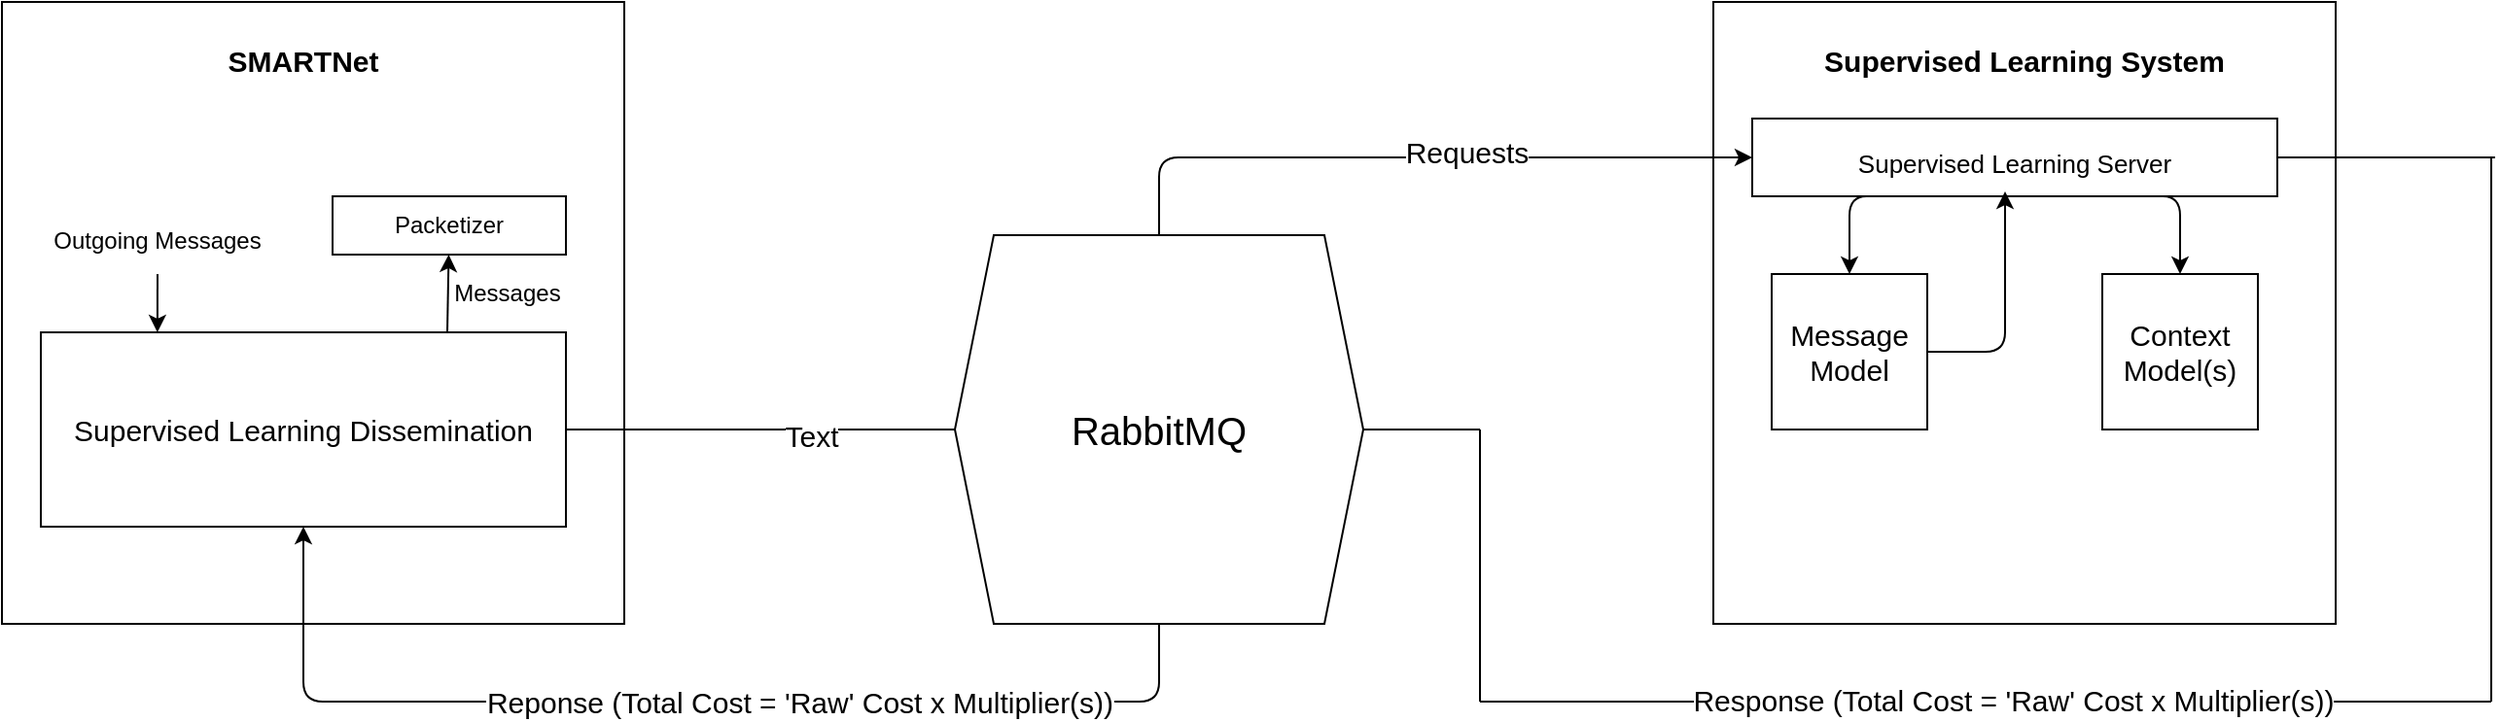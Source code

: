 <mxfile version="14.2.6" type="github">
  <diagram id="ktkZ-i-EnIW7HWW7qE4-" name="Page-1">
    <mxGraphModel dx="1422" dy="916" grid="1" gridSize="10" guides="1" tooltips="1" connect="1" arrows="1" fold="1" page="1" pageScale="1" pageWidth="1654" pageHeight="1169" math="0" shadow="0">
      <root>
        <mxCell id="0" />
        <mxCell id="1" parent="0" />
        <mxCell id="6YndcZjsNWdxnJt-hnvo-1" value="" style="whiteSpace=wrap;html=1;aspect=fixed;" vertex="1" parent="1">
          <mxGeometry x="80" y="80" width="320" height="320" as="geometry" />
        </mxCell>
        <mxCell id="6YndcZjsNWdxnJt-hnvo-2" value="&lt;font style=&quot;font-size: 15px&quot;&gt;SMARTNet&lt;/font&gt;" style="text;html=1;strokeColor=none;fillColor=none;align=center;verticalAlign=middle;whiteSpace=wrap;rounded=0;fontStyle=1" vertex="1" parent="1">
          <mxGeometry x="125" y="80" width="220" height="60" as="geometry" />
        </mxCell>
        <mxCell id="6YndcZjsNWdxnJt-hnvo-3" value="&lt;font style=&quot;font-size: 15px&quot;&gt;Supervised Learning Dissemination&lt;/font&gt;" style="rounded=0;whiteSpace=wrap;html=1;" vertex="1" parent="1">
          <mxGeometry x="100" y="250" width="270" height="100" as="geometry" />
        </mxCell>
        <mxCell id="6YndcZjsNWdxnJt-hnvo-4" value="Packetizer" style="rounded=0;whiteSpace=wrap;html=1;" vertex="1" parent="1">
          <mxGeometry x="250" y="180" width="120" height="30" as="geometry" />
        </mxCell>
        <mxCell id="6YndcZjsNWdxnJt-hnvo-6" value="" style="endArrow=classic;html=1;" edge="1" parent="1" target="6YndcZjsNWdxnJt-hnvo-4">
          <mxGeometry width="50" height="50" relative="1" as="geometry">
            <mxPoint x="309" y="250" as="sourcePoint" />
            <mxPoint x="350" y="220" as="targetPoint" />
          </mxGeometry>
        </mxCell>
        <mxCell id="6YndcZjsNWdxnJt-hnvo-7" value="Messages" style="text;html=1;strokeColor=none;fillColor=none;align=center;verticalAlign=middle;whiteSpace=wrap;rounded=0;" vertex="1" parent="1">
          <mxGeometry x="310" y="220" width="60" height="20" as="geometry" />
        </mxCell>
        <mxCell id="6YndcZjsNWdxnJt-hnvo-9" value="Outgoing Messages" style="text;html=1;strokeColor=none;fillColor=none;align=center;verticalAlign=middle;whiteSpace=wrap;rounded=0;" vertex="1" parent="1">
          <mxGeometry x="100" y="185" width="120" height="35" as="geometry" />
        </mxCell>
        <mxCell id="6YndcZjsNWdxnJt-hnvo-13" value="" style="endArrow=classic;html=1;exitX=0.5;exitY=1;exitDx=0;exitDy=0;entryX=0.222;entryY=0;entryDx=0;entryDy=0;entryPerimeter=0;" edge="1" parent="1" source="6YndcZjsNWdxnJt-hnvo-9" target="6YndcZjsNWdxnJt-hnvo-3">
          <mxGeometry width="50" height="50" relative="1" as="geometry">
            <mxPoint x="150" y="260" as="sourcePoint" />
            <mxPoint x="200" y="210" as="targetPoint" />
          </mxGeometry>
        </mxCell>
        <mxCell id="6YndcZjsNWdxnJt-hnvo-14" value="RabbitMQ" style="shape=hexagon;perimeter=hexagonPerimeter2;whiteSpace=wrap;html=1;fixedSize=1;fontSize=20;" vertex="1" parent="1">
          <mxGeometry x="570" y="200" width="210" height="200" as="geometry" />
        </mxCell>
        <mxCell id="6YndcZjsNWdxnJt-hnvo-15" value="" style="endArrow=none;html=1;fontSize=20;exitX=1;exitY=0.5;exitDx=0;exitDy=0;entryX=0;entryY=0.5;entryDx=0;entryDy=0;" edge="1" parent="1" source="6YndcZjsNWdxnJt-hnvo-3" target="6YndcZjsNWdxnJt-hnvo-14">
          <mxGeometry width="50" height="50" relative="1" as="geometry">
            <mxPoint x="410" y="330" as="sourcePoint" />
            <mxPoint x="570" y="303" as="targetPoint" />
          </mxGeometry>
        </mxCell>
        <mxCell id="6YndcZjsNWdxnJt-hnvo-53" value="Text" style="edgeLabel;html=1;align=center;verticalAlign=middle;resizable=0;points=[];fontSize=15;" vertex="1" connectable="0" parent="6YndcZjsNWdxnJt-hnvo-15">
          <mxGeometry x="0.259" y="-3" relative="1" as="geometry">
            <mxPoint as="offset" />
          </mxGeometry>
        </mxCell>
        <mxCell id="6YndcZjsNWdxnJt-hnvo-18" value="" style="whiteSpace=wrap;html=1;aspect=fixed;fontSize=20;" vertex="1" parent="1">
          <mxGeometry x="960" y="80" width="320" height="320" as="geometry" />
        </mxCell>
        <mxCell id="6YndcZjsNWdxnJt-hnvo-19" value="Supervised Learning System" style="text;html=1;strokeColor=none;fillColor=none;align=center;verticalAlign=middle;whiteSpace=wrap;rounded=0;fontSize=15;fontStyle=1" vertex="1" parent="1">
          <mxGeometry x="990" y="80" width="260" height="60" as="geometry" />
        </mxCell>
        <mxCell id="6YndcZjsNWdxnJt-hnvo-25" value="&lt;font style=&quot;font-size: 13px&quot;&gt;Supervised Learning Server&lt;/font&gt;" style="rounded=0;whiteSpace=wrap;html=1;fontSize=20;" vertex="1" parent="1">
          <mxGeometry x="980" y="140" width="270" height="40" as="geometry" />
        </mxCell>
        <mxCell id="6YndcZjsNWdxnJt-hnvo-27" value="" style="endArrow=none;html=1;fontSize=15;exitX=1;exitY=0.5;exitDx=0;exitDy=0;" edge="1" parent="1" source="6YndcZjsNWdxnJt-hnvo-25">
          <mxGeometry width="50" height="50" relative="1" as="geometry">
            <mxPoint x="720" y="380" as="sourcePoint" />
            <mxPoint x="1362" y="160" as="targetPoint" />
          </mxGeometry>
        </mxCell>
        <mxCell id="6YndcZjsNWdxnJt-hnvo-28" value="" style="endArrow=none;html=1;fontSize=15;" edge="1" parent="1">
          <mxGeometry width="50" height="50" relative="1" as="geometry">
            <mxPoint x="1360" y="440" as="sourcePoint" />
            <mxPoint x="1360" y="160" as="targetPoint" />
          </mxGeometry>
        </mxCell>
        <mxCell id="6YndcZjsNWdxnJt-hnvo-29" value="" style="endArrow=none;html=1;fontSize=15;" edge="1" parent="1">
          <mxGeometry width="50" height="50" relative="1" as="geometry">
            <mxPoint x="840" y="440" as="sourcePoint" />
            <mxPoint x="1360" y="440" as="targetPoint" />
          </mxGeometry>
        </mxCell>
        <mxCell id="6YndcZjsNWdxnJt-hnvo-52" value="Response (Total Cost = &#39;Raw&#39; Cost x Multiplier(s))" style="edgeLabel;html=1;align=center;verticalAlign=middle;resizable=0;points=[];fontSize=15;" vertex="1" connectable="0" parent="6YndcZjsNWdxnJt-hnvo-29">
          <mxGeometry x="0.054" y="1" relative="1" as="geometry">
            <mxPoint as="offset" />
          </mxGeometry>
        </mxCell>
        <mxCell id="6YndcZjsNWdxnJt-hnvo-30" value="" style="endArrow=none;html=1;fontSize=15;" edge="1" parent="1">
          <mxGeometry width="50" height="50" relative="1" as="geometry">
            <mxPoint x="840" y="440" as="sourcePoint" />
            <mxPoint x="840" y="300" as="targetPoint" />
          </mxGeometry>
        </mxCell>
        <mxCell id="6YndcZjsNWdxnJt-hnvo-34" value="" style="endArrow=none;html=1;fontSize=15;exitX=1;exitY=0.5;exitDx=0;exitDy=0;" edge="1" parent="1" source="6YndcZjsNWdxnJt-hnvo-14">
          <mxGeometry width="50" height="50" relative="1" as="geometry">
            <mxPoint x="780" y="320" as="sourcePoint" />
            <mxPoint x="840" y="300" as="targetPoint" />
          </mxGeometry>
        </mxCell>
        <mxCell id="6YndcZjsNWdxnJt-hnvo-37" value="" style="edgeStyle=elbowEdgeStyle;elbow=vertical;endArrow=classic;html=1;fontSize=15;exitX=0.5;exitY=0;exitDx=0;exitDy=0;entryX=0;entryY=0.5;entryDx=0;entryDy=0;" edge="1" parent="1" source="6YndcZjsNWdxnJt-hnvo-14" target="6YndcZjsNWdxnJt-hnvo-25">
          <mxGeometry width="50" height="50" relative="1" as="geometry">
            <mxPoint x="670" y="280" as="sourcePoint" />
            <mxPoint x="720" y="230" as="targetPoint" />
            <Array as="points">
              <mxPoint x="830" y="160" />
            </Array>
          </mxGeometry>
        </mxCell>
        <mxCell id="6YndcZjsNWdxnJt-hnvo-38" value="Requests" style="edgeLabel;html=1;align=center;verticalAlign=middle;resizable=0;points=[];fontSize=15;" vertex="1" connectable="0" parent="6YndcZjsNWdxnJt-hnvo-37">
          <mxGeometry x="0.145" y="3" relative="1" as="geometry">
            <mxPoint as="offset" />
          </mxGeometry>
        </mxCell>
        <mxCell id="6YndcZjsNWdxnJt-hnvo-39" value="" style="edgeStyle=elbowEdgeStyle;elbow=vertical;endArrow=classic;html=1;fontSize=15;exitX=0.5;exitY=1;exitDx=0;exitDy=0;entryX=0.5;entryY=1;entryDx=0;entryDy=0;" edge="1" parent="1" source="6YndcZjsNWdxnJt-hnvo-14" target="6YndcZjsNWdxnJt-hnvo-3">
          <mxGeometry width="50" height="50" relative="1" as="geometry">
            <mxPoint x="670" y="490" as="sourcePoint" />
            <mxPoint x="720" y="440" as="targetPoint" />
            <Array as="points">
              <mxPoint x="440" y="440" />
            </Array>
          </mxGeometry>
        </mxCell>
        <mxCell id="6YndcZjsNWdxnJt-hnvo-40" value="Reponse (Total Cost = &#39;Raw&#39; Cost x Multiplier(s))" style="edgeLabel;html=1;align=center;verticalAlign=middle;resizable=0;points=[];fontSize=15;" vertex="1" connectable="0" parent="6YndcZjsNWdxnJt-hnvo-39">
          <mxGeometry x="-0.154" relative="1" as="geometry">
            <mxPoint x="16" as="offset" />
          </mxGeometry>
        </mxCell>
        <mxCell id="6YndcZjsNWdxnJt-hnvo-41" value="Message Model" style="whiteSpace=wrap;html=1;aspect=fixed;fontSize=15;" vertex="1" parent="1">
          <mxGeometry x="990" y="220" width="80" height="80" as="geometry" />
        </mxCell>
        <mxCell id="6YndcZjsNWdxnJt-hnvo-42" value="Context Model(s)" style="whiteSpace=wrap;html=1;aspect=fixed;fontSize=15;" vertex="1" parent="1">
          <mxGeometry x="1160" y="220" width="80" height="80" as="geometry" />
        </mxCell>
        <mxCell id="6YndcZjsNWdxnJt-hnvo-50" value="" style="edgeStyle=segmentEdgeStyle;endArrow=classic;html=1;fontSize=15;entryX=0.5;entryY=0;entryDx=0;entryDy=0;exitX=0.25;exitY=1;exitDx=0;exitDy=0;" edge="1" parent="1" source="6YndcZjsNWdxnJt-hnvo-25" target="6YndcZjsNWdxnJt-hnvo-41">
          <mxGeometry width="50" height="50" relative="1" as="geometry">
            <mxPoint x="1040" y="345" as="sourcePoint" />
            <mxPoint x="1090" y="295" as="targetPoint" />
            <Array as="points">
              <mxPoint x="1030" y="180" />
            </Array>
          </mxGeometry>
        </mxCell>
        <mxCell id="6YndcZjsNWdxnJt-hnvo-51" value="" style="edgeStyle=segmentEdgeStyle;endArrow=classic;html=1;fontSize=15;entryX=0.5;entryY=0;entryDx=0;entryDy=0;exitX=0.75;exitY=1;exitDx=0;exitDy=0;" edge="1" parent="1" source="6YndcZjsNWdxnJt-hnvo-25" target="6YndcZjsNWdxnJt-hnvo-42">
          <mxGeometry width="50" height="50" relative="1" as="geometry">
            <mxPoint x="1095" y="310" as="sourcePoint" />
            <mxPoint x="1145" y="260" as="targetPoint" />
            <Array as="points">
              <mxPoint x="1200" y="180" />
            </Array>
          </mxGeometry>
        </mxCell>
        <mxCell id="6YndcZjsNWdxnJt-hnvo-58" value="" style="edgeStyle=segmentEdgeStyle;endArrow=classic;html=1;fontSize=21;exitX=1;exitY=0.5;exitDx=0;exitDy=0;" edge="1" parent="1" source="6YndcZjsNWdxnJt-hnvo-41">
          <mxGeometry width="50" height="50" relative="1" as="geometry">
            <mxPoint x="1060" y="227.5" as="sourcePoint" />
            <mxPoint x="1110" y="177.5" as="targetPoint" />
            <Array as="points">
              <mxPoint x="1110" y="260" />
            </Array>
          </mxGeometry>
        </mxCell>
      </root>
    </mxGraphModel>
  </diagram>
</mxfile>
